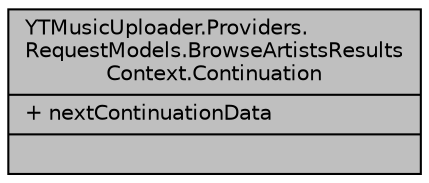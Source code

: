 digraph "YTMusicUploader.Providers.RequestModels.BrowseArtistsResultsContext.Continuation"
{
 // LATEX_PDF_SIZE
  edge [fontname="Helvetica",fontsize="10",labelfontname="Helvetica",labelfontsize="10"];
  node [fontname="Helvetica",fontsize="10",shape=record];
  Node1 [label="{YTMusicUploader.Providers.\lRequestModels.BrowseArtistsResults\lContext.Continuation\n|+ nextContinuationData\l|}",height=0.2,width=0.4,color="black", fillcolor="grey75", style="filled", fontcolor="black",tooltip=" "];
}

